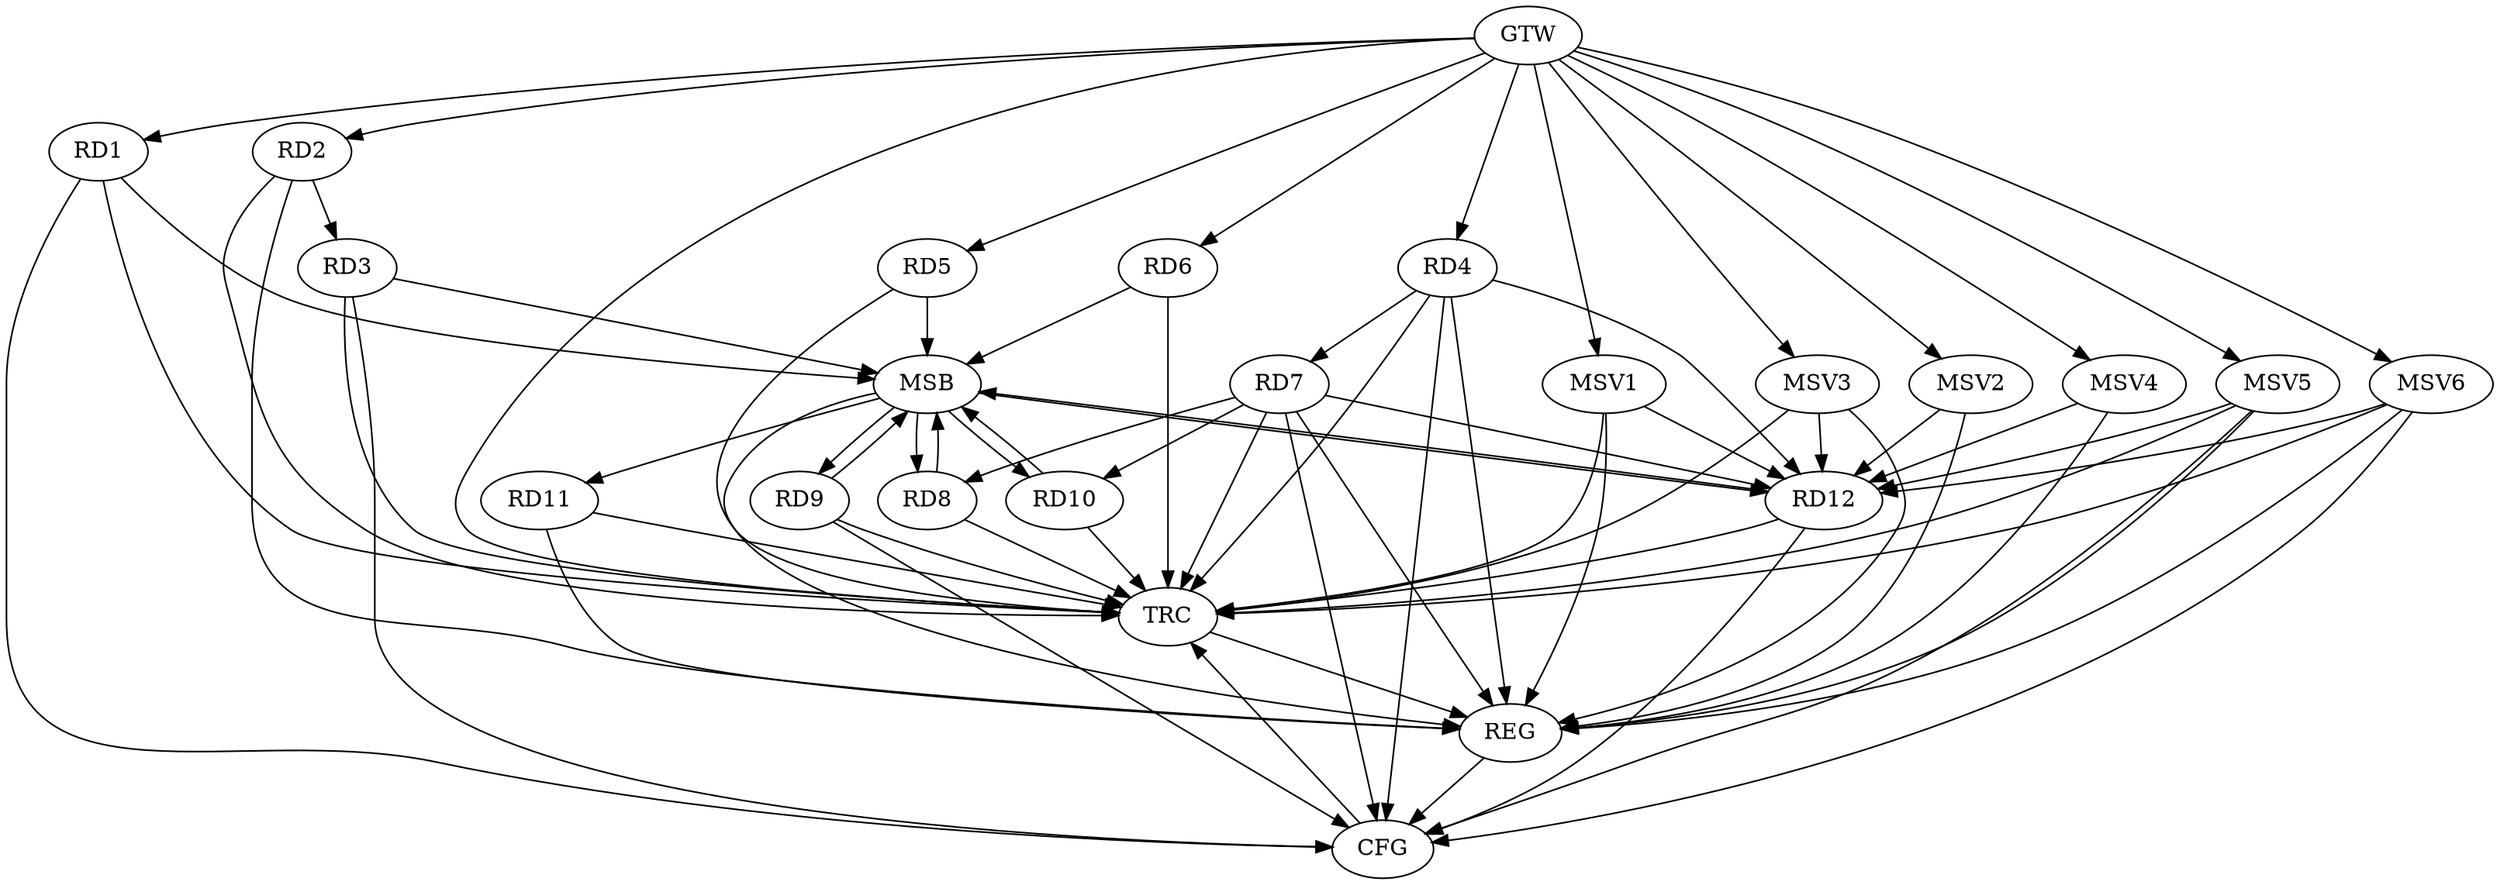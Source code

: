 strict digraph G {
  RD1 [ label="RD1" ];
  RD2 [ label="RD2" ];
  RD3 [ label="RD3" ];
  RD4 [ label="RD4" ];
  RD5 [ label="RD5" ];
  RD6 [ label="RD6" ];
  RD7 [ label="RD7" ];
  RD8 [ label="RD8" ];
  RD9 [ label="RD9" ];
  RD10 [ label="RD10" ];
  RD11 [ label="RD11" ];
  RD12 [ label="RD12" ];
  GTW [ label="GTW" ];
  REG [ label="REG" ];
  MSB [ label="MSB" ];
  CFG [ label="CFG" ];
  TRC [ label="TRC" ];
  MSV1 [ label="MSV1" ];
  MSV2 [ label="MSV2" ];
  MSV3 [ label="MSV3" ];
  MSV4 [ label="MSV4" ];
  MSV5 [ label="MSV5" ];
  MSV6 [ label="MSV6" ];
  RD2 -> RD3;
  RD4 -> RD7;
  RD4 -> RD12;
  RD7 -> RD8;
  RD7 -> RD10;
  RD7 -> RD12;
  GTW -> RD1;
  GTW -> RD2;
  GTW -> RD4;
  GTW -> RD5;
  GTW -> RD6;
  RD2 -> REG;
  RD4 -> REG;
  RD7 -> REG;
  RD11 -> REG;
  RD1 -> MSB;
  MSB -> RD8;
  MSB -> REG;
  RD3 -> MSB;
  MSB -> RD9;
  MSB -> RD10;
  RD5 -> MSB;
  MSB -> RD11;
  RD6 -> MSB;
  RD8 -> MSB;
  RD9 -> MSB;
  RD10 -> MSB;
  MSB -> RD12;
  RD12 -> MSB;
  RD9 -> CFG;
  RD3 -> CFG;
  RD12 -> CFG;
  RD1 -> CFG;
  RD4 -> CFG;
  RD7 -> CFG;
  REG -> CFG;
  RD1 -> TRC;
  RD2 -> TRC;
  RD3 -> TRC;
  RD4 -> TRC;
  RD5 -> TRC;
  RD6 -> TRC;
  RD7 -> TRC;
  RD8 -> TRC;
  RD9 -> TRC;
  RD10 -> TRC;
  RD11 -> TRC;
  RD12 -> TRC;
  GTW -> TRC;
  CFG -> TRC;
  TRC -> REG;
  MSV1 -> RD12;
  MSV2 -> RD12;
  GTW -> MSV1;
  MSV1 -> REG;
  MSV1 -> TRC;
  GTW -> MSV2;
  MSV2 -> REG;
  MSV3 -> RD12;
  GTW -> MSV3;
  MSV3 -> REG;
  MSV3 -> TRC;
  MSV4 -> RD12;
  GTW -> MSV4;
  MSV4 -> REG;
  MSV5 -> RD12;
  GTW -> MSV5;
  MSV5 -> REG;
  MSV5 -> TRC;
  MSV5 -> CFG;
  MSV6 -> RD12;
  GTW -> MSV6;
  MSV6 -> REG;
  MSV6 -> TRC;
  MSV6 -> CFG;
}
